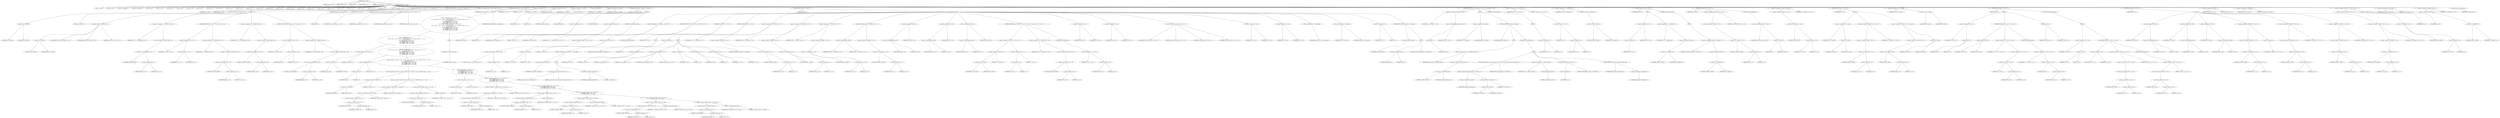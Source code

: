 digraph cache_insert {  
"1000129" [label = "(METHOD,cache_insert)" ]
"1000130" [label = "(PARAM,const char *a1)" ]
"1000131" [label = "(PARAM,_DWORD *a2)" ]
"1000132" [label = "(PARAM,int a3)" ]
"1000133" [label = "(PARAM,unsigned int a4)" ]
"1000134" [label = "(PARAM,unsigned __int16 a5)" ]
"1000135" [label = "(BLOCK,,)" ]
"1000136" [label = "(LOCAL,v5: __int16)" ]
"1000137" [label = "(LOCAL,result: int)" ]
"1000138" [label = "(LOCAL,v11: unsigned int)" ]
"1000139" [label = "(LOCAL,v12: unsigned int)" ]
"1000140" [label = "(LOCAL,v13: int)" ]
"1000141" [label = "(LOCAL,v14: int *)" ]
"1000142" [label = "(LOCAL,v15: int)" ]
"1000143" [label = "(LOCAL,v16: int)" ]
"1000144" [label = "(LOCAL,v17: int)" ]
"1000145" [label = "(LOCAL,v18: int)" ]
"1000146" [label = "(LOCAL,v19: int)" ]
"1000147" [label = "(LOCAL,v20: int)" ]
"1000148" [label = "(LOCAL,v21: int)" ]
"1000149" [label = "(LOCAL,v22: int)" ]
"1000150" [label = "(LOCAL,v23: int *)" ]
"1000151" [label = "(LOCAL,v24: int)" ]
"1000152" [label = "(LOCAL,v25: int)" ]
"1000153" [label = "(LOCAL,v26: int)" ]
"1000154" [label = "(LOCAL,v27: char *)" ]
"1000155" [label = "(LOCAL,v28: int)" ]
"1000156" [label = "(LOCAL,v29: int)" ]
"1000157" [label = "(LOCAL,v30: int)" ]
"1000158" [label = "(LOCAL,v31: int)" ]
"1000159" [label = "(LOCAL,v32: int)" ]
"1000160" [label = "(LOCAL,v33: int *)" ]
"1000161" [label = "(LOCAL,v34: int)" ]
"1000162" [label = "(LOCAL,v35: int *)" ]
"1000163" [label = "(LOCAL,v36: int [ 4 ])" ]
"1000164" [label = "(<operator>.assignment,v5 = a5)" ]
"1000165" [label = "(IDENTIFIER,v5,v5 = a5)" ]
"1000166" [label = "(IDENTIFIER,a5,v5 = a5)" ]
"1000167" [label = "(CONTROL_STRUCTURE,if ( (a5 & 0x980) != 0 ),if ( (a5 & 0x980) != 0 ))" ]
"1000168" [label = "(<operator>.notEquals,(a5 & 0x980) != 0)" ]
"1000169" [label = "(<operator>.and,a5 & 0x980)" ]
"1000170" [label = "(IDENTIFIER,a5,a5 & 0x980)" ]
"1000171" [label = "(LITERAL,0x980,a5 & 0x980)" ]
"1000172" [label = "(LITERAL,0,(a5 & 0x980) != 0)" ]
"1000173" [label = "(BLOCK,,)" ]
"1000174" [label = "(log_query,log_query(a5 | 0x10000, a1, a2, 0))" ]
"1000175" [label = "(<operator>.or,a5 | 0x10000)" ]
"1000176" [label = "(IDENTIFIER,a5,a5 | 0x10000)" ]
"1000177" [label = "(LITERAL,0x10000,a5 | 0x10000)" ]
"1000178" [label = "(IDENTIFIER,a1,log_query(a5 | 0x10000, a1, a2, 0))" ]
"1000179" [label = "(IDENTIFIER,a2,log_query(a5 | 0x10000, a1, a2, 0))" ]
"1000180" [label = "(LITERAL,0,log_query(a5 | 0x10000, a1, a2, 0))" ]
"1000181" [label = "(<operator>.assignment,v11 = *(_DWORD *)(fbss + 252))" ]
"1000182" [label = "(IDENTIFIER,v11,v11 = *(_DWORD *)(fbss + 252))" ]
"1000183" [label = "(<operator>.indirection,*(_DWORD *)(fbss + 252))" ]
"1000184" [label = "(<operator>.cast,(_DWORD *)(fbss + 252))" ]
"1000185" [label = "(UNKNOWN,_DWORD *,_DWORD *)" ]
"1000186" [label = "(<operator>.addition,fbss + 252)" ]
"1000187" [label = "(IDENTIFIER,fbss,fbss + 252)" ]
"1000188" [label = "(LITERAL,252,fbss + 252)" ]
"1000189" [label = "(CONTROL_STRUCTURE,if ( v11 && v11 < a4 ),if ( v11 && v11 < a4 ))" ]
"1000190" [label = "(<operator>.logicalAnd,v11 && v11 < a4)" ]
"1000191" [label = "(IDENTIFIER,v11,v11 && v11 < a4)" ]
"1000192" [label = "(<operator>.lessThan,v11 < a4)" ]
"1000193" [label = "(IDENTIFIER,v11,v11 < a4)" ]
"1000194" [label = "(IDENTIFIER,a4,v11 < a4)" ]
"1000195" [label = "(<operator>.assignment,a4 = *(_DWORD *)(fbss + 252))" ]
"1000196" [label = "(IDENTIFIER,a4,a4 = *(_DWORD *)(fbss + 252))" ]
"1000197" [label = "(<operator>.indirection,*(_DWORD *)(fbss + 252))" ]
"1000198" [label = "(<operator>.cast,(_DWORD *)(fbss + 252))" ]
"1000199" [label = "(UNKNOWN,_DWORD *,_DWORD *)" ]
"1000200" [label = "(<operator>.addition,fbss + 252)" ]
"1000201" [label = "(IDENTIFIER,fbss,fbss + 252)" ]
"1000202" [label = "(LITERAL,252,fbss + 252)" ]
"1000203" [label = "(<operator>.assignment,v12 = *(_DWORD *)(fbss + 248))" ]
"1000204" [label = "(IDENTIFIER,v12,v12 = *(_DWORD *)(fbss + 248))" ]
"1000205" [label = "(<operator>.indirection,*(_DWORD *)(fbss + 248))" ]
"1000206" [label = "(<operator>.cast,(_DWORD *)(fbss + 248))" ]
"1000207" [label = "(UNKNOWN,_DWORD *,_DWORD *)" ]
"1000208" [label = "(<operator>.addition,fbss + 248)" ]
"1000209" [label = "(IDENTIFIER,fbss,fbss + 248)" ]
"1000210" [label = "(LITERAL,248,fbss + 248)" ]
"1000211" [label = "(CONTROL_STRUCTURE,if ( v12 && a4 < v12 ),if ( v12 && a4 < v12 ))" ]
"1000212" [label = "(<operator>.logicalAnd,v12 && a4 < v12)" ]
"1000213" [label = "(IDENTIFIER,v12,v12 && a4 < v12)" ]
"1000214" [label = "(<operator>.lessThan,a4 < v12)" ]
"1000215" [label = "(IDENTIFIER,a4,a4 < v12)" ]
"1000216" [label = "(IDENTIFIER,v12,a4 < v12)" ]
"1000217" [label = "(<operator>.assignment,a4 = *(_DWORD *)(fbss + 248))" ]
"1000218" [label = "(IDENTIFIER,a4,a4 = *(_DWORD *)(fbss + 248))" ]
"1000219" [label = "(<operator>.indirection,*(_DWORD *)(fbss + 248))" ]
"1000220" [label = "(<operator>.cast,(_DWORD *)(fbss + 248))" ]
"1000221" [label = "(UNKNOWN,_DWORD *,_DWORD *)" ]
"1000222" [label = "(<operator>.addition,fbss + 248)" ]
"1000223" [label = "(IDENTIFIER,fbss,fbss + 248)" ]
"1000224" [label = "(LITERAL,248,fbss + 248)" ]
"1000225" [label = "(CONTROL_STRUCTURE,if ( insert_error ),if ( insert_error ))" ]
"1000226" [label = "(IDENTIFIER,insert_error,if ( insert_error ))" ]
"1000227" [label = "(RETURN,return 0;,return 0;)" ]
"1000228" [label = "(LITERAL,0,return 0;)" ]
"1000229" [label = "(<operator>.assignment,result = cache_scan_free(a1, a2, a3, a5))" ]
"1000230" [label = "(IDENTIFIER,result,result = cache_scan_free(a1, a2, a3, a5))" ]
"1000231" [label = "(cache_scan_free,cache_scan_free(a1, a2, a3, a5))" ]
"1000232" [label = "(IDENTIFIER,a1,cache_scan_free(a1, a2, a3, a5))" ]
"1000233" [label = "(IDENTIFIER,a2,cache_scan_free(a1, a2, a3, a5))" ]
"1000234" [label = "(IDENTIFIER,a3,cache_scan_free(a1, a2, a3, a5))" ]
"1000235" [label = "(IDENTIFIER,a5,cache_scan_free(a1, a2, a3, a5))" ]
"1000236" [label = "(CONTROL_STRUCTURE,if ( result ),if ( result ))" ]
"1000237" [label = "(IDENTIFIER,result,if ( result ))" ]
"1000238" [label = "(BLOCK,,)" ]
"1000239" [label = "(CONTROL_STRUCTURE,if ( (a5 & 0x180) != 0\n      && (a5 & 8) != 0\n      && ((a5 & 0x80) != 0 && (*(_WORD *)(result + 36) & 0x80) != 0 && *(_DWORD *)(result + 12) == *a2\n       || (a5 & 0x100) != 0\n       && (*(_WORD *)(result + 36) & 0x100) != 0\n       && *(_DWORD *)(result + 12) == *a2\n       && *(_DWORD *)(result + 16) == a2[1]\n       && *(_DWORD *)(result + 20) == a2[2]\n       && *(_DWORD *)(result + 24) == a2[3]) ),if ( (a5 & 0x180) != 0\n      && (a5 & 8) != 0\n      && ((a5 & 0x80) != 0 && (*(_WORD *)(result + 36) & 0x80) != 0 && *(_DWORD *)(result + 12) == *a2\n       || (a5 & 0x100) != 0\n       && (*(_WORD *)(result + 36) & 0x100) != 0\n       && *(_DWORD *)(result + 12) == *a2\n       && *(_DWORD *)(result + 16) == a2[1]\n       && *(_DWORD *)(result + 20) == a2[2]\n       && *(_DWORD *)(result + 24) == a2[3]) ))" ]
"1000240" [label = "(<operator>.logicalAnd,(a5 & 0x180) != 0\n      && (a5 & 8) != 0\n      && ((a5 & 0x80) != 0 && (*(_WORD *)(result + 36) & 0x80) != 0 && *(_DWORD *)(result + 12) == *a2\n       || (a5 & 0x100) != 0\n       && (*(_WORD *)(result + 36) & 0x100) != 0\n       && *(_DWORD *)(result + 12) == *a2\n       && *(_DWORD *)(result + 16) == a2[1]\n       && *(_DWORD *)(result + 20) == a2[2]\n       && *(_DWORD *)(result + 24) == a2[3]))" ]
"1000241" [label = "(<operator>.notEquals,(a5 & 0x180) != 0)" ]
"1000242" [label = "(<operator>.and,a5 & 0x180)" ]
"1000243" [label = "(IDENTIFIER,a5,a5 & 0x180)" ]
"1000244" [label = "(LITERAL,0x180,a5 & 0x180)" ]
"1000245" [label = "(LITERAL,0,(a5 & 0x180) != 0)" ]
"1000246" [label = "(<operator>.logicalAnd,(a5 & 8) != 0\n      && ((a5 & 0x80) != 0 && (*(_WORD *)(result + 36) & 0x80) != 0 && *(_DWORD *)(result + 12) == *a2\n       || (a5 & 0x100) != 0\n       && (*(_WORD *)(result + 36) & 0x100) != 0\n       && *(_DWORD *)(result + 12) == *a2\n       && *(_DWORD *)(result + 16) == a2[1]\n       && *(_DWORD *)(result + 20) == a2[2]\n       && *(_DWORD *)(result + 24) == a2[3]))" ]
"1000247" [label = "(<operator>.notEquals,(a5 & 8) != 0)" ]
"1000248" [label = "(<operator>.and,a5 & 8)" ]
"1000249" [label = "(IDENTIFIER,a5,a5 & 8)" ]
"1000250" [label = "(LITERAL,8,a5 & 8)" ]
"1000251" [label = "(LITERAL,0,(a5 & 8) != 0)" ]
"1000252" [label = "(<operator>.logicalOr,(a5 & 0x80) != 0 && (*(_WORD *)(result + 36) & 0x80) != 0 && *(_DWORD *)(result + 12) == *a2\n       || (a5 & 0x100) != 0\n       && (*(_WORD *)(result + 36) & 0x100) != 0\n       && *(_DWORD *)(result + 12) == *a2\n       && *(_DWORD *)(result + 16) == a2[1]\n       && *(_DWORD *)(result + 20) == a2[2]\n       && *(_DWORD *)(result + 24) == a2[3])" ]
"1000253" [label = "(<operator>.logicalAnd,(a5 & 0x80) != 0 && (*(_WORD *)(result + 36) & 0x80) != 0 && *(_DWORD *)(result + 12) == *a2)" ]
"1000254" [label = "(<operator>.notEquals,(a5 & 0x80) != 0)" ]
"1000255" [label = "(<operator>.and,a5 & 0x80)" ]
"1000256" [label = "(IDENTIFIER,a5,a5 & 0x80)" ]
"1000257" [label = "(LITERAL,0x80,a5 & 0x80)" ]
"1000258" [label = "(LITERAL,0,(a5 & 0x80) != 0)" ]
"1000259" [label = "(<operator>.logicalAnd,(*(_WORD *)(result + 36) & 0x80) != 0 && *(_DWORD *)(result + 12) == *a2)" ]
"1000260" [label = "(<operator>.notEquals,(*(_WORD *)(result + 36) & 0x80) != 0)" ]
"1000261" [label = "(<operator>.and,*(_WORD *)(result + 36) & 0x80)" ]
"1000262" [label = "(<operator>.indirection,*(_WORD *)(result + 36))" ]
"1000263" [label = "(<operator>.cast,(_WORD *)(result + 36))" ]
"1000264" [label = "(UNKNOWN,_WORD *,_WORD *)" ]
"1000265" [label = "(<operator>.addition,result + 36)" ]
"1000266" [label = "(IDENTIFIER,result,result + 36)" ]
"1000267" [label = "(LITERAL,36,result + 36)" ]
"1000268" [label = "(LITERAL,0x80,*(_WORD *)(result + 36) & 0x80)" ]
"1000269" [label = "(LITERAL,0,(*(_WORD *)(result + 36) & 0x80) != 0)" ]
"1000270" [label = "(<operator>.equals,*(_DWORD *)(result + 12) == *a2)" ]
"1000271" [label = "(<operator>.indirection,*(_DWORD *)(result + 12))" ]
"1000272" [label = "(<operator>.cast,(_DWORD *)(result + 12))" ]
"1000273" [label = "(UNKNOWN,_DWORD *,_DWORD *)" ]
"1000274" [label = "(<operator>.addition,result + 12)" ]
"1000275" [label = "(IDENTIFIER,result,result + 12)" ]
"1000276" [label = "(LITERAL,12,result + 12)" ]
"1000277" [label = "(<operator>.indirection,*a2)" ]
"1000278" [label = "(IDENTIFIER,a2,*(_DWORD *)(result + 12) == *a2)" ]
"1000279" [label = "(<operator>.logicalAnd,(a5 & 0x100) != 0\n       && (*(_WORD *)(result + 36) & 0x100) != 0\n       && *(_DWORD *)(result + 12) == *a2\n       && *(_DWORD *)(result + 16) == a2[1]\n       && *(_DWORD *)(result + 20) == a2[2]\n       && *(_DWORD *)(result + 24) == a2[3])" ]
"1000280" [label = "(<operator>.notEquals,(a5 & 0x100) != 0)" ]
"1000281" [label = "(<operator>.and,a5 & 0x100)" ]
"1000282" [label = "(IDENTIFIER,a5,a5 & 0x100)" ]
"1000283" [label = "(LITERAL,0x100,a5 & 0x100)" ]
"1000284" [label = "(LITERAL,0,(a5 & 0x100) != 0)" ]
"1000285" [label = "(<operator>.logicalAnd,(*(_WORD *)(result + 36) & 0x100) != 0\n       && *(_DWORD *)(result + 12) == *a2\n       && *(_DWORD *)(result + 16) == a2[1]\n       && *(_DWORD *)(result + 20) == a2[2]\n       && *(_DWORD *)(result + 24) == a2[3])" ]
"1000286" [label = "(<operator>.notEquals,(*(_WORD *)(result + 36) & 0x100) != 0)" ]
"1000287" [label = "(<operator>.and,*(_WORD *)(result + 36) & 0x100)" ]
"1000288" [label = "(<operator>.indirection,*(_WORD *)(result + 36))" ]
"1000289" [label = "(<operator>.cast,(_WORD *)(result + 36))" ]
"1000290" [label = "(UNKNOWN,_WORD *,_WORD *)" ]
"1000291" [label = "(<operator>.addition,result + 36)" ]
"1000292" [label = "(IDENTIFIER,result,result + 36)" ]
"1000293" [label = "(LITERAL,36,result + 36)" ]
"1000294" [label = "(LITERAL,0x100,*(_WORD *)(result + 36) & 0x100)" ]
"1000295" [label = "(LITERAL,0,(*(_WORD *)(result + 36) & 0x100) != 0)" ]
"1000296" [label = "(<operator>.logicalAnd,*(_DWORD *)(result + 12) == *a2\n       && *(_DWORD *)(result + 16) == a2[1]\n       && *(_DWORD *)(result + 20) == a2[2]\n       && *(_DWORD *)(result + 24) == a2[3])" ]
"1000297" [label = "(<operator>.equals,*(_DWORD *)(result + 12) == *a2)" ]
"1000298" [label = "(<operator>.indirection,*(_DWORD *)(result + 12))" ]
"1000299" [label = "(<operator>.cast,(_DWORD *)(result + 12))" ]
"1000300" [label = "(UNKNOWN,_DWORD *,_DWORD *)" ]
"1000301" [label = "(<operator>.addition,result + 12)" ]
"1000302" [label = "(IDENTIFIER,result,result + 12)" ]
"1000303" [label = "(LITERAL,12,result + 12)" ]
"1000304" [label = "(<operator>.indirection,*a2)" ]
"1000305" [label = "(IDENTIFIER,a2,*(_DWORD *)(result + 12) == *a2)" ]
"1000306" [label = "(<operator>.logicalAnd,*(_DWORD *)(result + 16) == a2[1]\n       && *(_DWORD *)(result + 20) == a2[2]\n       && *(_DWORD *)(result + 24) == a2[3])" ]
"1000307" [label = "(<operator>.equals,*(_DWORD *)(result + 16) == a2[1])" ]
"1000308" [label = "(<operator>.indirection,*(_DWORD *)(result + 16))" ]
"1000309" [label = "(<operator>.cast,(_DWORD *)(result + 16))" ]
"1000310" [label = "(UNKNOWN,_DWORD *,_DWORD *)" ]
"1000311" [label = "(<operator>.addition,result + 16)" ]
"1000312" [label = "(IDENTIFIER,result,result + 16)" ]
"1000313" [label = "(LITERAL,16,result + 16)" ]
"1000314" [label = "(<operator>.indirectIndexAccess,a2[1])" ]
"1000315" [label = "(IDENTIFIER,a2,*(_DWORD *)(result + 16) == a2[1])" ]
"1000316" [label = "(LITERAL,1,*(_DWORD *)(result + 16) == a2[1])" ]
"1000317" [label = "(<operator>.logicalAnd,*(_DWORD *)(result + 20) == a2[2]\n       && *(_DWORD *)(result + 24) == a2[3])" ]
"1000318" [label = "(<operator>.equals,*(_DWORD *)(result + 20) == a2[2])" ]
"1000319" [label = "(<operator>.indirection,*(_DWORD *)(result + 20))" ]
"1000320" [label = "(<operator>.cast,(_DWORD *)(result + 20))" ]
"1000321" [label = "(UNKNOWN,_DWORD *,_DWORD *)" ]
"1000322" [label = "(<operator>.addition,result + 20)" ]
"1000323" [label = "(IDENTIFIER,result,result + 20)" ]
"1000324" [label = "(LITERAL,20,result + 20)" ]
"1000325" [label = "(<operator>.indirectIndexAccess,a2[2])" ]
"1000326" [label = "(IDENTIFIER,a2,*(_DWORD *)(result + 20) == a2[2])" ]
"1000327" [label = "(LITERAL,2,*(_DWORD *)(result + 20) == a2[2])" ]
"1000328" [label = "(<operator>.equals,*(_DWORD *)(result + 24) == a2[3])" ]
"1000329" [label = "(<operator>.indirection,*(_DWORD *)(result + 24))" ]
"1000330" [label = "(<operator>.cast,(_DWORD *)(result + 24))" ]
"1000331" [label = "(UNKNOWN,_DWORD *,_DWORD *)" ]
"1000332" [label = "(<operator>.addition,result + 24)" ]
"1000333" [label = "(IDENTIFIER,result,result + 24)" ]
"1000334" [label = "(LITERAL,24,result + 24)" ]
"1000335" [label = "(<operator>.indirectIndexAccess,a2[3])" ]
"1000336" [label = "(IDENTIFIER,a2,*(_DWORD *)(result + 24) == a2[3])" ]
"1000337" [label = "(LITERAL,3,*(_DWORD *)(result + 24) == a2[3])" ]
"1000338" [label = "(BLOCK,,)" ]
"1000339" [label = "(RETURN,return result;,return result;)" ]
"1000340" [label = "(IDENTIFIER,result,return result;)" ]
"1000341" [label = "(CONTROL_STRUCTURE,goto LABEL_12;,goto LABEL_12;)" ]
"1000342" [label = "(<operator>.assignment,v13 = 0)" ]
"1000343" [label = "(IDENTIFIER,v13,v13 = 0)" ]
"1000344" [label = "(LITERAL,0,v13 = 0)" ]
"1000345" [label = "(<operator>.assignment,v14 = v36)" ]
"1000346" [label = "(IDENTIFIER,v14,v14 = v36)" ]
"1000347" [label = "(IDENTIFIER,v36,v14 = v36)" ]
"1000348" [label = "(<operator>.assignment,v15 = a5 & 4)" ]
"1000349" [label = "(IDENTIFIER,v15,v15 = a5 & 4)" ]
"1000350" [label = "(<operator>.and,a5 & 4)" ]
"1000351" [label = "(IDENTIFIER,a5,a5 & 4)" ]
"1000352" [label = "(LITERAL,4,a5 & 4)" ]
"1000353" [label = "(JUMP_TARGET,LABEL_23)" ]
"1000354" [label = "(<operator>.assignment,v16 = cache_tail)" ]
"1000355" [label = "(IDENTIFIER,v16,v16 = cache_tail)" ]
"1000356" [label = "(IDENTIFIER,cache_tail,v16 = cache_tail)" ]
"1000357" [label = "(CONTROL_STRUCTURE,if ( !cache_tail ),if ( !cache_tail ))" ]
"1000358" [label = "(<operator>.logicalNot,!cache_tail)" ]
"1000359" [label = "(IDENTIFIER,cache_tail,!cache_tail)" ]
"1000360" [label = "(BLOCK,,)" ]
"1000361" [label = "(JUMP_TARGET,LABEL_12)" ]
"1000362" [label = "(<operator>.assignment,result = 0)" ]
"1000363" [label = "(IDENTIFIER,result,result = 0)" ]
"1000364" [label = "(LITERAL,0,result = 0)" ]
"1000365" [label = "(JUMP_TARGET,LABEL_13)" ]
"1000366" [label = "(<operator>.assignment,insert_error = 1)" ]
"1000367" [label = "(IDENTIFIER,insert_error,insert_error = 1)" ]
"1000368" [label = "(LITERAL,1,insert_error = 1)" ]
"1000369" [label = "(RETURN,return result;,return result;)" ]
"1000370" [label = "(IDENTIFIER,result,return result;)" ]
"1000371" [label = "(CONTROL_STRUCTURE,while ( 1 ),while ( 1 ))" ]
"1000372" [label = "(LITERAL,1,while ( 1 ))" ]
"1000373" [label = "(BLOCK,,)" ]
"1000374" [label = "(<operator>.assignment,v17 = *(unsigned __int16 *)(v16 + 36))" ]
"1000375" [label = "(IDENTIFIER,v17,v17 = *(unsigned __int16 *)(v16 + 36))" ]
"1000376" [label = "(<operator>.indirection,*(unsigned __int16 *)(v16 + 36))" ]
"1000377" [label = "(<operator>.cast,(unsigned __int16 *)(v16 + 36))" ]
"1000378" [label = "(UNKNOWN,unsigned __int16 *,unsigned __int16 *)" ]
"1000379" [label = "(<operator>.addition,v16 + 36)" ]
"1000380" [label = "(IDENTIFIER,v16,v16 + 36)" ]
"1000381" [label = "(LITERAL,36,v16 + 36)" ]
"1000382" [label = "(CONTROL_STRUCTURE,if ( (v17 & 0xC) == 0 ),if ( (v17 & 0xC) == 0 ))" ]
"1000383" [label = "(<operator>.equals,(v17 & 0xC) == 0)" ]
"1000384" [label = "(<operator>.and,v17 & 0xC)" ]
"1000385" [label = "(IDENTIFIER,v17,v17 & 0xC)" ]
"1000386" [label = "(LITERAL,0xC,v17 & 0xC)" ]
"1000387" [label = "(LITERAL,0,(v17 & 0xC) == 0)" ]
"1000388" [label = "(CONTROL_STRUCTURE,break;,break;)" ]
"1000389" [label = "(CONTROL_STRUCTURE,if ( v13 ),if ( v13 ))" ]
"1000390" [label = "(IDENTIFIER,v13,if ( v13 ))" ]
"1000391" [label = "(BLOCK,,)" ]
"1000392" [label = "(CONTROL_STRUCTURE,if ( !warned_8286 ),if ( !warned_8286 ))" ]
"1000393" [label = "(<operator>.logicalNot,!warned_8286)" ]
"1000394" [label = "(IDENTIFIER,warned_8286,!warned_8286)" ]
"1000395" [label = "(BLOCK,,)" ]
"1000396" [label = "(my_syslog,my_syslog(3, \"Internal error in cache.\"))" ]
"1000397" [label = "(LITERAL,3,my_syslog(3, \"Internal error in cache.\"))" ]
"1000398" [label = "(LITERAL,\"Internal error in cache.\",my_syslog(3, \"Internal error in cache.\"))" ]
"1000399" [label = "(<operator>.assignment,warned_8286 = 1)" ]
"1000400" [label = "(IDENTIFIER,warned_8286,warned_8286 = 1)" ]
"1000401" [label = "(LITERAL,1,warned_8286 = 1)" ]
"1000402" [label = "(CONTROL_STRUCTURE,goto LABEL_12;,goto LABEL_12;)" ]
"1000403" [label = "(CONTROL_STRUCTURE,if ( !v15 ),if ( !v15 ))" ]
"1000404" [label = "(<operator>.logicalNot,!v15)" ]
"1000405" [label = "(IDENTIFIER,v15,!v15)" ]
"1000406" [label = "(BLOCK,,)" ]
"1000407" [label = "(<operator>.assignment,v35 = v14)" ]
"1000408" [label = "(IDENTIFIER,v35,v35 = v14)" ]
"1000409" [label = "(IDENTIFIER,v14,v35 = v14)" ]
"1000410" [label = "(cache_scan_free,cache_scan_free(0, 0, a3, 0))" ]
"1000411" [label = "(LITERAL,0,cache_scan_free(0, 0, a3, 0))" ]
"1000412" [label = "(LITERAL,0,cache_scan_free(0, 0, a3, 0))" ]
"1000413" [label = "(IDENTIFIER,a3,cache_scan_free(0, 0, a3, 0))" ]
"1000414" [label = "(LITERAL,0,cache_scan_free(0, 0, a3, 0))" ]
"1000415" [label = "(<operator>.assignment,v15 = 1)" ]
"1000416" [label = "(IDENTIFIER,v15,v15 = 1)" ]
"1000417" [label = "(LITERAL,1,v15 = 1)" ]
"1000418" [label = "(<operator>.assignment,v13 = 0)" ]
"1000419" [label = "(IDENTIFIER,v13,v13 = 0)" ]
"1000420" [label = "(LITERAL,0,v13 = 0)" ]
"1000421" [label = "(<operator>.assignment,v14 = v35)" ]
"1000422" [label = "(IDENTIFIER,v14,v14 = v35)" ]
"1000423" [label = "(IDENTIFIER,v35,v14 = v35)" ]
"1000424" [label = "(CONTROL_STRUCTURE,goto LABEL_23;,goto LABEL_23;)" ]
"1000425" [label = "(<operator>.assignment,v18 = *(_DWORD *)(v16 + 16))" ]
"1000426" [label = "(IDENTIFIER,v18,v18 = *(_DWORD *)(v16 + 16))" ]
"1000427" [label = "(<operator>.indirection,*(_DWORD *)(v16 + 16))" ]
"1000428" [label = "(<operator>.cast,(_DWORD *)(v16 + 16))" ]
"1000429" [label = "(UNKNOWN,_DWORD *,_DWORD *)" ]
"1000430" [label = "(<operator>.addition,v16 + 16)" ]
"1000431" [label = "(IDENTIFIER,v16,v16 + 16)" ]
"1000432" [label = "(LITERAL,16,v16 + 16)" ]
"1000433" [label = "(<operator>.assignment,v19 = *(_DWORD *)(v16 + 20))" ]
"1000434" [label = "(IDENTIFIER,v19,v19 = *(_DWORD *)(v16 + 20))" ]
"1000435" [label = "(<operator>.indirection,*(_DWORD *)(v16 + 20))" ]
"1000436" [label = "(<operator>.cast,(_DWORD *)(v16 + 20))" ]
"1000437" [label = "(UNKNOWN,_DWORD *,_DWORD *)" ]
"1000438" [label = "(<operator>.addition,v16 + 20)" ]
"1000439" [label = "(IDENTIFIER,v16,v16 + 20)" ]
"1000440" [label = "(LITERAL,20,v16 + 20)" ]
"1000441" [label = "(<operator>.assignment,v20 = *(_DWORD *)(v16 + 24))" ]
"1000442" [label = "(IDENTIFIER,v20,v20 = *(_DWORD *)(v16 + 24))" ]
"1000443" [label = "(<operator>.indirection,*(_DWORD *)(v16 + 24))" ]
"1000444" [label = "(<operator>.cast,(_DWORD *)(v16 + 24))" ]
"1000445" [label = "(UNKNOWN,_DWORD *,_DWORD *)" ]
"1000446" [label = "(<operator>.addition,v16 + 24)" ]
"1000447" [label = "(IDENTIFIER,v16,v16 + 24)" ]
"1000448" [label = "(LITERAL,24,v16 + 24)" ]
"1000449" [label = "(<operator>.assignment,v36[0] = *(_DWORD *)(v16 + 12))" ]
"1000450" [label = "(<operator>.indirectIndexAccess,v36[0])" ]
"1000451" [label = "(IDENTIFIER,v36,v36[0] = *(_DWORD *)(v16 + 12))" ]
"1000452" [label = "(LITERAL,0,v36[0] = *(_DWORD *)(v16 + 12))" ]
"1000453" [label = "(<operator>.indirection,*(_DWORD *)(v16 + 12))" ]
"1000454" [label = "(<operator>.cast,(_DWORD *)(v16 + 12))" ]
"1000455" [label = "(UNKNOWN,_DWORD *,_DWORD *)" ]
"1000456" [label = "(<operator>.addition,v16 + 12)" ]
"1000457" [label = "(IDENTIFIER,v16,v16 + 12)" ]
"1000458" [label = "(LITERAL,12,v16 + 12)" ]
"1000459" [label = "(<operator>.assignment,v36[1] = v18)" ]
"1000460" [label = "(<operator>.indirectIndexAccess,v36[1])" ]
"1000461" [label = "(IDENTIFIER,v36,v36[1] = v18)" ]
"1000462" [label = "(LITERAL,1,v36[1] = v18)" ]
"1000463" [label = "(IDENTIFIER,v18,v36[1] = v18)" ]
"1000464" [label = "(<operator>.assignment,v36[2] = v19)" ]
"1000465" [label = "(<operator>.indirectIndexAccess,v36[2])" ]
"1000466" [label = "(IDENTIFIER,v36,v36[2] = v19)" ]
"1000467" [label = "(LITERAL,2,v36[2] = v19)" ]
"1000468" [label = "(IDENTIFIER,v19,v36[2] = v19)" ]
"1000469" [label = "(<operator>.assignment,v36[3] = v20)" ]
"1000470" [label = "(<operator>.indirectIndexAccess,v36[3])" ]
"1000471" [label = "(IDENTIFIER,v36,v36[3] = v20)" ]
"1000472" [label = "(LITERAL,3,v36[3] = v20)" ]
"1000473" [label = "(IDENTIFIER,v20,v36[3] = v20)" ]
"1000474" [label = "(CONTROL_STRUCTURE,if ( (v17 & 0x200) != 0 || (v17 & 2) != 0 ),if ( (v17 & 0x200) != 0 || (v17 & 2) != 0 ))" ]
"1000475" [label = "(<operator>.logicalOr,(v17 & 0x200) != 0 || (v17 & 2) != 0)" ]
"1000476" [label = "(<operator>.notEquals,(v17 & 0x200) != 0)" ]
"1000477" [label = "(<operator>.and,v17 & 0x200)" ]
"1000478" [label = "(IDENTIFIER,v17,v17 & 0x200)" ]
"1000479" [label = "(LITERAL,0x200,v17 & 0x200)" ]
"1000480" [label = "(LITERAL,0,(v17 & 0x200) != 0)" ]
"1000481" [label = "(<operator>.notEquals,(v17 & 2) != 0)" ]
"1000482" [label = "(<operator>.and,v17 & 2)" ]
"1000483" [label = "(IDENTIFIER,v17,v17 & 2)" ]
"1000484" [label = "(LITERAL,2,v17 & 2)" ]
"1000485" [label = "(LITERAL,0,(v17 & 2) != 0)" ]
"1000486" [label = "(<operator>.assignment,v21 = *(_DWORD *)(v16 + 40))" ]
"1000487" [label = "(IDENTIFIER,v21,v21 = *(_DWORD *)(v16 + 40))" ]
"1000488" [label = "(<operator>.indirection,*(_DWORD *)(v16 + 40))" ]
"1000489" [label = "(<operator>.cast,(_DWORD *)(v16 + 40))" ]
"1000490" [label = "(UNKNOWN,_DWORD *,_DWORD *)" ]
"1000491" [label = "(<operator>.addition,v16 + 40)" ]
"1000492" [label = "(IDENTIFIER,v16,v16 + 40)" ]
"1000493" [label = "(LITERAL,40,v16 + 40)" ]
"1000494" [label = "(CONTROL_STRUCTURE,else,else)" ]
"1000495" [label = "(<operator>.assignment,v21 = v16 + 40)" ]
"1000496" [label = "(IDENTIFIER,v21,v21 = v16 + 40)" ]
"1000497" [label = "(<operator>.addition,v16 + 40)" ]
"1000498" [label = "(IDENTIFIER,v16,v16 + 40)" ]
"1000499" [label = "(LITERAL,40,v16 + 40)" ]
"1000500" [label = "(<operator>.assignment,v34 = v15)" ]
"1000501" [label = "(IDENTIFIER,v34,v34 = v15)" ]
"1000502" [label = "(IDENTIFIER,v15,v34 = v15)" ]
"1000503" [label = "(<operator>.assignment,v33 = v14)" ]
"1000504" [label = "(IDENTIFIER,v33,v33 = v14)" ]
"1000505" [label = "(IDENTIFIER,v14,v33 = v14)" ]
"1000506" [label = "(cache_scan_free,cache_scan_free(v21, v14, a3, v17))" ]
"1000507" [label = "(IDENTIFIER,v21,cache_scan_free(v21, v14, a3, v17))" ]
"1000508" [label = "(IDENTIFIER,v14,cache_scan_free(v21, v14, a3, v17))" ]
"1000509" [label = "(IDENTIFIER,a3,cache_scan_free(v21, v14, a3, v17))" ]
"1000510" [label = "(IDENTIFIER,v17,cache_scan_free(v21, v14, a3, v17))" ]
"1000511" [label = "(<operator>.assignment,v14 = v33)" ]
"1000512" [label = "(IDENTIFIER,v14,v14 = v33)" ]
"1000513" [label = "(IDENTIFIER,v33,v14 = v33)" ]
"1000514" [label = "(<operator>.assignment,v15 = v34)" ]
"1000515" [label = "(IDENTIFIER,v15,v15 = v34)" ]
"1000516" [label = "(IDENTIFIER,v34,v15 = v34)" ]
"1000517" [label = "(<operator>.preIncrement,++cache_live_freed)" ]
"1000518" [label = "(IDENTIFIER,cache_live_freed,++cache_live_freed)" ]
"1000519" [label = "(<operator>.assignment,v16 = cache_tail)" ]
"1000520" [label = "(IDENTIFIER,v16,v16 = cache_tail)" ]
"1000521" [label = "(IDENTIFIER,cache_tail,v16 = cache_tail)" ]
"1000522" [label = "(<operator>.assignment,v13 = 1)" ]
"1000523" [label = "(IDENTIFIER,v13,v13 = 1)" ]
"1000524" [label = "(LITERAL,1,v13 = 1)" ]
"1000525" [label = "(CONTROL_STRUCTURE,if ( !cache_tail ),if ( !cache_tail ))" ]
"1000526" [label = "(<operator>.logicalNot,!cache_tail)" ]
"1000527" [label = "(IDENTIFIER,cache_tail,!cache_tail)" ]
"1000528" [label = "(BLOCK,,)" ]
"1000529" [label = "(<operator>.assignment,result = 0)" ]
"1000530" [label = "(IDENTIFIER,result,result = 0)" ]
"1000531" [label = "(LITERAL,0,result = 0)" ]
"1000532" [label = "(CONTROL_STRUCTURE,goto LABEL_13;,goto LABEL_13;)" ]
"1000533" [label = "(CONTROL_STRUCTURE,if ( a1 && strlen(a1) >= 0x32 ),if ( a1 && strlen(a1) >= 0x32 ))" ]
"1000534" [label = "(<operator>.logicalAnd,a1 && strlen(a1) >= 0x32)" ]
"1000535" [label = "(IDENTIFIER,a1,a1 && strlen(a1) >= 0x32)" ]
"1000536" [label = "(<operator>.greaterEqualsThan,strlen(a1) >= 0x32)" ]
"1000537" [label = "(strlen,strlen(a1))" ]
"1000538" [label = "(IDENTIFIER,a1,strlen(a1))" ]
"1000539" [label = "(LITERAL,0x32,strlen(a1) >= 0x32)" ]
"1000540" [label = "(BLOCK,,)" ]
"1000541" [label = "(<operator>.assignment,v22 = big_free)" ]
"1000542" [label = "(IDENTIFIER,v22,v22 = big_free)" ]
"1000543" [label = "(IDENTIFIER,big_free,v22 = big_free)" ]
"1000544" [label = "(CONTROL_STRUCTURE,if ( big_free ),if ( big_free ))" ]
"1000545" [label = "(IDENTIFIER,big_free,if ( big_free ))" ]
"1000546" [label = "(BLOCK,,)" ]
"1000547" [label = "(<operator>.assignment,big_free = *(_DWORD *)big_free)" ]
"1000548" [label = "(IDENTIFIER,big_free,big_free = *(_DWORD *)big_free)" ]
"1000549" [label = "(<operator>.indirection,*(_DWORD *)big_free)" ]
"1000550" [label = "(<operator>.cast,(_DWORD *)big_free)" ]
"1000551" [label = "(UNKNOWN,_DWORD *,_DWORD *)" ]
"1000552" [label = "(IDENTIFIER,big_free,(_DWORD *)big_free)" ]
"1000553" [label = "(CONTROL_STRUCTURE,else,else)" ]
"1000554" [label = "(BLOCK,,)" ]
"1000555" [label = "(CONTROL_STRUCTURE,if ( !bignames_left && (a5 & 0x5000) == 0 ),if ( !bignames_left && (a5 & 0x5000) == 0 ))" ]
"1000556" [label = "(<operator>.logicalAnd,!bignames_left && (a5 & 0x5000) == 0)" ]
"1000557" [label = "(<operator>.logicalNot,!bignames_left)" ]
"1000558" [label = "(IDENTIFIER,bignames_left,!bignames_left)" ]
"1000559" [label = "(<operator>.equals,(a5 & 0x5000) == 0)" ]
"1000560" [label = "(<operator>.and,a5 & 0x5000)" ]
"1000561" [label = "(IDENTIFIER,a5,a5 & 0x5000)" ]
"1000562" [label = "(LITERAL,0x5000,a5 & 0x5000)" ]
"1000563" [label = "(LITERAL,0,(a5 & 0x5000) == 0)" ]
"1000564" [label = "(CONTROL_STRUCTURE,goto LABEL_12;,goto LABEL_12;)" ]
"1000565" [label = "(<operator>.assignment,v22 = whine_malloc(1028))" ]
"1000566" [label = "(IDENTIFIER,v22,v22 = whine_malloc(1028))" ]
"1000567" [label = "(whine_malloc,whine_malloc(1028))" ]
"1000568" [label = "(LITERAL,1028,whine_malloc(1028))" ]
"1000569" [label = "(CONTROL_STRUCTURE,if ( !v22 ),if ( !v22 ))" ]
"1000570" [label = "(<operator>.logicalNot,!v22)" ]
"1000571" [label = "(IDENTIFIER,v22,!v22)" ]
"1000572" [label = "(CONTROL_STRUCTURE,goto LABEL_12;,goto LABEL_12;)" ]
"1000573" [label = "(CONTROL_STRUCTURE,if ( bignames_left ),if ( bignames_left ))" ]
"1000574" [label = "(IDENTIFIER,bignames_left,if ( bignames_left ))" ]
"1000575" [label = "(<operator>.preDecrement,--bignames_left)" ]
"1000576" [label = "(IDENTIFIER,bignames_left,--bignames_left)" ]
"1000577" [label = "(CONTROL_STRUCTURE,else,else)" ]
"1000578" [label = "(BLOCK,,)" ]
"1000579" [label = "(<operator>.assignment,v22 = 0)" ]
"1000580" [label = "(IDENTIFIER,v22,v22 = 0)" ]
"1000581" [label = "(LITERAL,0,v22 = 0)" ]
"1000582" [label = "(<operator>.assignment,v23 = *(int **)(v16 + 4))" ]
"1000583" [label = "(IDENTIFIER,v23,v23 = *(int **)(v16 + 4))" ]
"1000584" [label = "(<operator>.indirection,*(int **)(v16 + 4))" ]
"1000585" [label = "(<operator>.cast,(int **)(v16 + 4))" ]
"1000586" [label = "(UNKNOWN,int **,int **)" ]
"1000587" [label = "(<operator>.addition,v16 + 4)" ]
"1000588" [label = "(IDENTIFIER,v16,v16 + 4)" ]
"1000589" [label = "(LITERAL,4,v16 + 4)" ]
"1000590" [label = "(<operator>.assignment,v24 = *(_DWORD *)v16)" ]
"1000591" [label = "(IDENTIFIER,v24,v24 = *(_DWORD *)v16)" ]
"1000592" [label = "(<operator>.indirection,*(_DWORD *)v16)" ]
"1000593" [label = "(<operator>.cast,(_DWORD *)v16)" ]
"1000594" [label = "(UNKNOWN,_DWORD *,_DWORD *)" ]
"1000595" [label = "(IDENTIFIER,v16,(_DWORD *)v16)" ]
"1000596" [label = "(CONTROL_STRUCTURE,if ( v23 ),if ( v23 ))" ]
"1000597" [label = "(IDENTIFIER,v23,if ( v23 ))" ]
"1000598" [label = "(BLOCK,,)" ]
"1000599" [label = "(<operator>.assignment,*v23 = v24)" ]
"1000600" [label = "(<operator>.indirection,*v23)" ]
"1000601" [label = "(IDENTIFIER,v23,*v23 = v24)" ]
"1000602" [label = "(IDENTIFIER,v24,*v23 = v24)" ]
"1000603" [label = "(<operator>.assignment,v24 = *(_DWORD *)v16)" ]
"1000604" [label = "(IDENTIFIER,v24,v24 = *(_DWORD *)v16)" ]
"1000605" [label = "(<operator>.indirection,*(_DWORD *)v16)" ]
"1000606" [label = "(<operator>.cast,(_DWORD *)v16)" ]
"1000607" [label = "(UNKNOWN,_DWORD *,_DWORD *)" ]
"1000608" [label = "(IDENTIFIER,v16,(_DWORD *)v16)" ]
"1000609" [label = "(CONTROL_STRUCTURE,else,else)" ]
"1000610" [label = "(BLOCK,,)" ]
"1000611" [label = "(<operator>.assignment,cache_head = *(_DWORD *)v16)" ]
"1000612" [label = "(IDENTIFIER,cache_head,cache_head = *(_DWORD *)v16)" ]
"1000613" [label = "(<operator>.indirection,*(_DWORD *)v16)" ]
"1000614" [label = "(<operator>.cast,(_DWORD *)v16)" ]
"1000615" [label = "(UNKNOWN,_DWORD *,_DWORD *)" ]
"1000616" [label = "(IDENTIFIER,v16,(_DWORD *)v16)" ]
"1000617" [label = "(CONTROL_STRUCTURE,if ( v24 ),if ( v24 ))" ]
"1000618" [label = "(IDENTIFIER,v24,if ( v24 ))" ]
"1000619" [label = "(<operator>.assignment,*(_DWORD *)(v24 + 4) = v23)" ]
"1000620" [label = "(<operator>.indirection,*(_DWORD *)(v24 + 4))" ]
"1000621" [label = "(<operator>.cast,(_DWORD *)(v24 + 4))" ]
"1000622" [label = "(UNKNOWN,_DWORD *,_DWORD *)" ]
"1000623" [label = "(<operator>.addition,v24 + 4)" ]
"1000624" [label = "(IDENTIFIER,v24,v24 + 4)" ]
"1000625" [label = "(LITERAL,4,v24 + 4)" ]
"1000626" [label = "(IDENTIFIER,v23,*(_DWORD *)(v24 + 4) = v23)" ]
"1000627" [label = "(CONTROL_STRUCTURE,else,else)" ]
"1000628" [label = "(<operator>.assignment,cache_tail = (int)v23)" ]
"1000629" [label = "(IDENTIFIER,cache_tail,cache_tail = (int)v23)" ]
"1000630" [label = "(<operator>.cast,(int)v23)" ]
"1000631" [label = "(UNKNOWN,int,int)" ]
"1000632" [label = "(IDENTIFIER,v23,(int)v23)" ]
"1000633" [label = "(<operator>.assignment,*(_WORD *)(v16 + 36) = a5)" ]
"1000634" [label = "(<operator>.indirection,*(_WORD *)(v16 + 36))" ]
"1000635" [label = "(<operator>.cast,(_WORD *)(v16 + 36))" ]
"1000636" [label = "(UNKNOWN,_WORD *,_WORD *)" ]
"1000637" [label = "(<operator>.addition,v16 + 36)" ]
"1000638" [label = "(IDENTIFIER,v16,v16 + 36)" ]
"1000639" [label = "(LITERAL,36,v16 + 36)" ]
"1000640" [label = "(IDENTIFIER,a5,*(_WORD *)(v16 + 36) = a5)" ]
"1000641" [label = "(CONTROL_STRUCTURE,if ( v22 ),if ( v22 ))" ]
"1000642" [label = "(IDENTIFIER,v22,if ( v22 ))" ]
"1000643" [label = "(BLOCK,,)" ]
"1000644" [label = "(<operator>.assignment,v5 = a5 | 0x200)" ]
"1000645" [label = "(IDENTIFIER,v5,v5 = a5 | 0x200)" ]
"1000646" [label = "(<operator>.or,a5 | 0x200)" ]
"1000647" [label = "(IDENTIFIER,a5,a5 | 0x200)" ]
"1000648" [label = "(LITERAL,0x200,a5 | 0x200)" ]
"1000649" [label = "(<operator>.assignment,*(_DWORD *)(v16 + 40) = v22)" ]
"1000650" [label = "(<operator>.indirection,*(_DWORD *)(v16 + 40))" ]
"1000651" [label = "(<operator>.cast,(_DWORD *)(v16 + 40))" ]
"1000652" [label = "(UNKNOWN,_DWORD *,_DWORD *)" ]
"1000653" [label = "(<operator>.addition,v16 + 40)" ]
"1000654" [label = "(IDENTIFIER,v16,v16 + 40)" ]
"1000655" [label = "(LITERAL,40,v16 + 40)" ]
"1000656" [label = "(IDENTIFIER,v22,*(_DWORD *)(v16 + 40) = v22)" ]
"1000657" [label = "(<operator>.assignment,*(_WORD *)(v16 + 36) = a5 | 0x200)" ]
"1000658" [label = "(<operator>.indirection,*(_WORD *)(v16 + 36))" ]
"1000659" [label = "(<operator>.cast,(_WORD *)(v16 + 36))" ]
"1000660" [label = "(UNKNOWN,_WORD *,_WORD *)" ]
"1000661" [label = "(<operator>.addition,v16 + 36)" ]
"1000662" [label = "(IDENTIFIER,v16,v16 + 36)" ]
"1000663" [label = "(LITERAL,36,v16 + 36)" ]
"1000664" [label = "(<operator>.or,a5 | 0x200)" ]
"1000665" [label = "(IDENTIFIER,a5,a5 | 0x200)" ]
"1000666" [label = "(LITERAL,0x200,a5 | 0x200)" ]
"1000667" [label = "(<operator>.assignment,v25 = v5 & 0x200)" ]
"1000668" [label = "(IDENTIFIER,v25,v25 = v5 & 0x200)" ]
"1000669" [label = "(<operator>.and,v5 & 0x200)" ]
"1000670" [label = "(IDENTIFIER,v5,v5 & 0x200)" ]
"1000671" [label = "(LITERAL,0x200,v5 & 0x200)" ]
"1000672" [label = "(CONTROL_STRUCTURE,if ( a1 ),if ( a1 ))" ]
"1000673" [label = "(IDENTIFIER,a1,if ( a1 ))" ]
"1000674" [label = "(BLOCK,,)" ]
"1000675" [label = "(<operator>.assignment,v26 = v5 & 2)" ]
"1000676" [label = "(IDENTIFIER,v26,v26 = v5 & 2)" ]
"1000677" [label = "(<operator>.and,v5 & 2)" ]
"1000678" [label = "(IDENTIFIER,v5,v5 & 2)" ]
"1000679" [label = "(LITERAL,2,v5 & 2)" ]
"1000680" [label = "(CONTROL_STRUCTURE,if ( v25 || v26 ),if ( v25 || v26 ))" ]
"1000681" [label = "(<operator>.logicalOr,v25 || v26)" ]
"1000682" [label = "(IDENTIFIER,v25,v25 || v26)" ]
"1000683" [label = "(IDENTIFIER,v26,v25 || v26)" ]
"1000684" [label = "(<operator>.assignment,v27 = *(char **)(v16 + 40))" ]
"1000685" [label = "(IDENTIFIER,v27,v27 = *(char **)(v16 + 40))" ]
"1000686" [label = "(<operator>.indirection,*(char **)(v16 + 40))" ]
"1000687" [label = "(<operator>.cast,(char **)(v16 + 40))" ]
"1000688" [label = "(UNKNOWN,char **,char **)" ]
"1000689" [label = "(<operator>.addition,v16 + 40)" ]
"1000690" [label = "(IDENTIFIER,v16,v16 + 40)" ]
"1000691" [label = "(LITERAL,40,v16 + 40)" ]
"1000692" [label = "(CONTROL_STRUCTURE,else,else)" ]
"1000693" [label = "(<operator>.assignment,v27 = (char *)(v16 + 40))" ]
"1000694" [label = "(IDENTIFIER,v27,v27 = (char *)(v16 + 40))" ]
"1000695" [label = "(<operator>.cast,(char *)(v16 + 40))" ]
"1000696" [label = "(UNKNOWN,char *,char *)" ]
"1000697" [label = "(<operator>.addition,v16 + 40)" ]
"1000698" [label = "(IDENTIFIER,v16,v16 + 40)" ]
"1000699" [label = "(LITERAL,40,v16 + 40)" ]
"1000700" [label = "(strcpy,strcpy(v27, a1))" ]
"1000701" [label = "(IDENTIFIER,v27,strcpy(v27, a1))" ]
"1000702" [label = "(IDENTIFIER,a1,strcpy(v27, a1))" ]
"1000703" [label = "(CONTROL_STRUCTURE,else,else)" ]
"1000704" [label = "(BLOCK,,)" ]
"1000705" [label = "(<operator>.assignment,v32 = v5 & 2)" ]
"1000706" [label = "(IDENTIFIER,v32,v32 = v5 & 2)" ]
"1000707" [label = "(<operator>.and,v5 & 2)" ]
"1000708" [label = "(IDENTIFIER,v5,v5 & 2)" ]
"1000709" [label = "(LITERAL,2,v5 & 2)" ]
"1000710" [label = "(CONTROL_STRUCTURE,if ( v25 || v32 ),if ( v25 || v32 ))" ]
"1000711" [label = "(<operator>.logicalOr,v25 || v32)" ]
"1000712" [label = "(IDENTIFIER,v25,v25 || v32)" ]
"1000713" [label = "(IDENTIFIER,v32,v25 || v32)" ]
"1000714" [label = "(<operator>.assignment,**(_BYTE **)(v16 + 40) = 0)" ]
"1000715" [label = "(<operator>.indirection,**(_BYTE **)(v16 + 40))" ]
"1000716" [label = "(<operator>.indirection,*(_BYTE **)(v16 + 40))" ]
"1000717" [label = "(<operator>.cast,(_BYTE **)(v16 + 40))" ]
"1000718" [label = "(UNKNOWN,_BYTE **,_BYTE **)" ]
"1000719" [label = "(<operator>.addition,v16 + 40)" ]
"1000720" [label = "(IDENTIFIER,v16,v16 + 40)" ]
"1000721" [label = "(LITERAL,40,v16 + 40)" ]
"1000722" [label = "(LITERAL,0,**(_BYTE **)(v16 + 40) = 0)" ]
"1000723" [label = "(CONTROL_STRUCTURE,else,else)" ]
"1000724" [label = "(<operator>.assignment,*(_BYTE *)(v16 + 40) = 0)" ]
"1000725" [label = "(<operator>.indirection,*(_BYTE *)(v16 + 40))" ]
"1000726" [label = "(<operator>.cast,(_BYTE *)(v16 + 40))" ]
"1000727" [label = "(UNKNOWN,_BYTE *,_BYTE *)" ]
"1000728" [label = "(<operator>.addition,v16 + 40)" ]
"1000729" [label = "(IDENTIFIER,v16,v16 + 40)" ]
"1000730" [label = "(LITERAL,40,v16 + 40)" ]
"1000731" [label = "(LITERAL,0,*(_BYTE *)(v16 + 40) = 0)" ]
"1000732" [label = "(CONTROL_STRUCTURE,if ( a2 ),if ( a2 ))" ]
"1000733" [label = "(IDENTIFIER,a2,if ( a2 ))" ]
"1000734" [label = "(BLOCK,,)" ]
"1000735" [label = "(<operator>.assignment,v28 = a2[1])" ]
"1000736" [label = "(IDENTIFIER,v28,v28 = a2[1])" ]
"1000737" [label = "(<operator>.indirectIndexAccess,a2[1])" ]
"1000738" [label = "(IDENTIFIER,a2,v28 = a2[1])" ]
"1000739" [label = "(LITERAL,1,v28 = a2[1])" ]
"1000740" [label = "(<operator>.assignment,v29 = a2[2])" ]
"1000741" [label = "(IDENTIFIER,v29,v29 = a2[2])" ]
"1000742" [label = "(<operator>.indirectIndexAccess,a2[2])" ]
"1000743" [label = "(IDENTIFIER,a2,v29 = a2[2])" ]
"1000744" [label = "(LITERAL,2,v29 = a2[2])" ]
"1000745" [label = "(<operator>.assignment,v30 = a2[3])" ]
"1000746" [label = "(IDENTIFIER,v30,v30 = a2[3])" ]
"1000747" [label = "(<operator>.indirectIndexAccess,a2[3])" ]
"1000748" [label = "(IDENTIFIER,a2,v30 = a2[3])" ]
"1000749" [label = "(LITERAL,3,v30 = a2[3])" ]
"1000750" [label = "(<operator>.assignment,*(_DWORD *)(v16 + 12) = *a2)" ]
"1000751" [label = "(<operator>.indirection,*(_DWORD *)(v16 + 12))" ]
"1000752" [label = "(<operator>.cast,(_DWORD *)(v16 + 12))" ]
"1000753" [label = "(UNKNOWN,_DWORD *,_DWORD *)" ]
"1000754" [label = "(<operator>.addition,v16 + 12)" ]
"1000755" [label = "(IDENTIFIER,v16,v16 + 12)" ]
"1000756" [label = "(LITERAL,12,v16 + 12)" ]
"1000757" [label = "(<operator>.indirection,*a2)" ]
"1000758" [label = "(IDENTIFIER,a2,*(_DWORD *)(v16 + 12) = *a2)" ]
"1000759" [label = "(<operator>.assignment,*(_DWORD *)(v16 + 16) = v28)" ]
"1000760" [label = "(<operator>.indirection,*(_DWORD *)(v16 + 16))" ]
"1000761" [label = "(<operator>.cast,(_DWORD *)(v16 + 16))" ]
"1000762" [label = "(UNKNOWN,_DWORD *,_DWORD *)" ]
"1000763" [label = "(<operator>.addition,v16 + 16)" ]
"1000764" [label = "(IDENTIFIER,v16,v16 + 16)" ]
"1000765" [label = "(LITERAL,16,v16 + 16)" ]
"1000766" [label = "(IDENTIFIER,v28,*(_DWORD *)(v16 + 16) = v28)" ]
"1000767" [label = "(<operator>.assignment,*(_DWORD *)(v16 + 20) = v29)" ]
"1000768" [label = "(<operator>.indirection,*(_DWORD *)(v16 + 20))" ]
"1000769" [label = "(<operator>.cast,(_DWORD *)(v16 + 20))" ]
"1000770" [label = "(UNKNOWN,_DWORD *,_DWORD *)" ]
"1000771" [label = "(<operator>.addition,v16 + 20)" ]
"1000772" [label = "(IDENTIFIER,v16,v16 + 20)" ]
"1000773" [label = "(LITERAL,20,v16 + 20)" ]
"1000774" [label = "(IDENTIFIER,v29,*(_DWORD *)(v16 + 20) = v29)" ]
"1000775" [label = "(<operator>.assignment,*(_DWORD *)(v16 + 24) = v30)" ]
"1000776" [label = "(<operator>.indirection,*(_DWORD *)(v16 + 24))" ]
"1000777" [label = "(<operator>.cast,(_DWORD *)(v16 + 24))" ]
"1000778" [label = "(UNKNOWN,_DWORD *,_DWORD *)" ]
"1000779" [label = "(<operator>.addition,v16 + 24)" ]
"1000780" [label = "(IDENTIFIER,v16,v16 + 24)" ]
"1000781" [label = "(LITERAL,24,v16 + 24)" ]
"1000782" [label = "(IDENTIFIER,v30,*(_DWORD *)(v16 + 24) = v30)" ]
"1000783" [label = "(<operator>.assignment,result = v16)" ]
"1000784" [label = "(IDENTIFIER,result,result = v16)" ]
"1000785" [label = "(IDENTIFIER,v16,result = v16)" ]
"1000786" [label = "(<operator>.assignment,v31 = new_chain)" ]
"1000787" [label = "(IDENTIFIER,v31,v31 = new_chain)" ]
"1000788" [label = "(IDENTIFIER,new_chain,v31 = new_chain)" ]
"1000789" [label = "(<operator>.assignment,*(_DWORD *)(v16 + 28) = a4 + a3)" ]
"1000790" [label = "(<operator>.indirection,*(_DWORD *)(v16 + 28))" ]
"1000791" [label = "(<operator>.cast,(_DWORD *)(v16 + 28))" ]
"1000792" [label = "(UNKNOWN,_DWORD *,_DWORD *)" ]
"1000793" [label = "(<operator>.addition,v16 + 28)" ]
"1000794" [label = "(IDENTIFIER,v16,v16 + 28)" ]
"1000795" [label = "(LITERAL,28,v16 + 28)" ]
"1000796" [label = "(<operator>.addition,a4 + a3)" ]
"1000797" [label = "(IDENTIFIER,a4,a4 + a3)" ]
"1000798" [label = "(IDENTIFIER,a3,a4 + a3)" ]
"1000799" [label = "(<operator>.assignment,new_chain = v16)" ]
"1000800" [label = "(IDENTIFIER,new_chain,new_chain = v16)" ]
"1000801" [label = "(IDENTIFIER,v16,new_chain = v16)" ]
"1000802" [label = "(<operator>.assignment,*(_DWORD *)v16 = v31)" ]
"1000803" [label = "(<operator>.indirection,*(_DWORD *)v16)" ]
"1000804" [label = "(<operator>.cast,(_DWORD *)v16)" ]
"1000805" [label = "(UNKNOWN,_DWORD *,_DWORD *)" ]
"1000806" [label = "(IDENTIFIER,v16,(_DWORD *)v16)" ]
"1000807" [label = "(IDENTIFIER,v31,*(_DWORD *)v16 = v31)" ]
"1000808" [label = "(RETURN,return result;,return result;)" ]
"1000809" [label = "(IDENTIFIER,result,return result;)" ]
"1000810" [label = "(METHOD_RETURN,int __fastcall)" ]
  "1000129" -> "1000130" 
  "1000129" -> "1000131" 
  "1000129" -> "1000132" 
  "1000129" -> "1000133" 
  "1000129" -> "1000134" 
  "1000129" -> "1000135" 
  "1000129" -> "1000810" 
  "1000135" -> "1000136" 
  "1000135" -> "1000137" 
  "1000135" -> "1000138" 
  "1000135" -> "1000139" 
  "1000135" -> "1000140" 
  "1000135" -> "1000141" 
  "1000135" -> "1000142" 
  "1000135" -> "1000143" 
  "1000135" -> "1000144" 
  "1000135" -> "1000145" 
  "1000135" -> "1000146" 
  "1000135" -> "1000147" 
  "1000135" -> "1000148" 
  "1000135" -> "1000149" 
  "1000135" -> "1000150" 
  "1000135" -> "1000151" 
  "1000135" -> "1000152" 
  "1000135" -> "1000153" 
  "1000135" -> "1000154" 
  "1000135" -> "1000155" 
  "1000135" -> "1000156" 
  "1000135" -> "1000157" 
  "1000135" -> "1000158" 
  "1000135" -> "1000159" 
  "1000135" -> "1000160" 
  "1000135" -> "1000161" 
  "1000135" -> "1000162" 
  "1000135" -> "1000163" 
  "1000135" -> "1000164" 
  "1000135" -> "1000167" 
  "1000135" -> "1000225" 
  "1000135" -> "1000229" 
  "1000135" -> "1000236" 
  "1000135" -> "1000342" 
  "1000135" -> "1000345" 
  "1000135" -> "1000348" 
  "1000135" -> "1000353" 
  "1000135" -> "1000354" 
  "1000135" -> "1000357" 
  "1000135" -> "1000371" 
  "1000135" -> "1000533" 
  "1000135" -> "1000582" 
  "1000135" -> "1000590" 
  "1000135" -> "1000596" 
  "1000135" -> "1000617" 
  "1000135" -> "1000633" 
  "1000135" -> "1000641" 
  "1000135" -> "1000667" 
  "1000135" -> "1000672" 
  "1000135" -> "1000732" 
  "1000135" -> "1000783" 
  "1000135" -> "1000786" 
  "1000135" -> "1000789" 
  "1000135" -> "1000799" 
  "1000135" -> "1000802" 
  "1000135" -> "1000808" 
  "1000164" -> "1000165" 
  "1000164" -> "1000166" 
  "1000167" -> "1000168" 
  "1000167" -> "1000173" 
  "1000168" -> "1000169" 
  "1000168" -> "1000172" 
  "1000169" -> "1000170" 
  "1000169" -> "1000171" 
  "1000173" -> "1000174" 
  "1000173" -> "1000181" 
  "1000173" -> "1000189" 
  "1000173" -> "1000203" 
  "1000173" -> "1000211" 
  "1000174" -> "1000175" 
  "1000174" -> "1000178" 
  "1000174" -> "1000179" 
  "1000174" -> "1000180" 
  "1000175" -> "1000176" 
  "1000175" -> "1000177" 
  "1000181" -> "1000182" 
  "1000181" -> "1000183" 
  "1000183" -> "1000184" 
  "1000184" -> "1000185" 
  "1000184" -> "1000186" 
  "1000186" -> "1000187" 
  "1000186" -> "1000188" 
  "1000189" -> "1000190" 
  "1000189" -> "1000195" 
  "1000190" -> "1000191" 
  "1000190" -> "1000192" 
  "1000192" -> "1000193" 
  "1000192" -> "1000194" 
  "1000195" -> "1000196" 
  "1000195" -> "1000197" 
  "1000197" -> "1000198" 
  "1000198" -> "1000199" 
  "1000198" -> "1000200" 
  "1000200" -> "1000201" 
  "1000200" -> "1000202" 
  "1000203" -> "1000204" 
  "1000203" -> "1000205" 
  "1000205" -> "1000206" 
  "1000206" -> "1000207" 
  "1000206" -> "1000208" 
  "1000208" -> "1000209" 
  "1000208" -> "1000210" 
  "1000211" -> "1000212" 
  "1000211" -> "1000217" 
  "1000212" -> "1000213" 
  "1000212" -> "1000214" 
  "1000214" -> "1000215" 
  "1000214" -> "1000216" 
  "1000217" -> "1000218" 
  "1000217" -> "1000219" 
  "1000219" -> "1000220" 
  "1000220" -> "1000221" 
  "1000220" -> "1000222" 
  "1000222" -> "1000223" 
  "1000222" -> "1000224" 
  "1000225" -> "1000226" 
  "1000225" -> "1000227" 
  "1000227" -> "1000228" 
  "1000229" -> "1000230" 
  "1000229" -> "1000231" 
  "1000231" -> "1000232" 
  "1000231" -> "1000233" 
  "1000231" -> "1000234" 
  "1000231" -> "1000235" 
  "1000236" -> "1000237" 
  "1000236" -> "1000238" 
  "1000238" -> "1000239" 
  "1000238" -> "1000341" 
  "1000239" -> "1000240" 
  "1000239" -> "1000338" 
  "1000240" -> "1000241" 
  "1000240" -> "1000246" 
  "1000241" -> "1000242" 
  "1000241" -> "1000245" 
  "1000242" -> "1000243" 
  "1000242" -> "1000244" 
  "1000246" -> "1000247" 
  "1000246" -> "1000252" 
  "1000247" -> "1000248" 
  "1000247" -> "1000251" 
  "1000248" -> "1000249" 
  "1000248" -> "1000250" 
  "1000252" -> "1000253" 
  "1000252" -> "1000279" 
  "1000253" -> "1000254" 
  "1000253" -> "1000259" 
  "1000254" -> "1000255" 
  "1000254" -> "1000258" 
  "1000255" -> "1000256" 
  "1000255" -> "1000257" 
  "1000259" -> "1000260" 
  "1000259" -> "1000270" 
  "1000260" -> "1000261" 
  "1000260" -> "1000269" 
  "1000261" -> "1000262" 
  "1000261" -> "1000268" 
  "1000262" -> "1000263" 
  "1000263" -> "1000264" 
  "1000263" -> "1000265" 
  "1000265" -> "1000266" 
  "1000265" -> "1000267" 
  "1000270" -> "1000271" 
  "1000270" -> "1000277" 
  "1000271" -> "1000272" 
  "1000272" -> "1000273" 
  "1000272" -> "1000274" 
  "1000274" -> "1000275" 
  "1000274" -> "1000276" 
  "1000277" -> "1000278" 
  "1000279" -> "1000280" 
  "1000279" -> "1000285" 
  "1000280" -> "1000281" 
  "1000280" -> "1000284" 
  "1000281" -> "1000282" 
  "1000281" -> "1000283" 
  "1000285" -> "1000286" 
  "1000285" -> "1000296" 
  "1000286" -> "1000287" 
  "1000286" -> "1000295" 
  "1000287" -> "1000288" 
  "1000287" -> "1000294" 
  "1000288" -> "1000289" 
  "1000289" -> "1000290" 
  "1000289" -> "1000291" 
  "1000291" -> "1000292" 
  "1000291" -> "1000293" 
  "1000296" -> "1000297" 
  "1000296" -> "1000306" 
  "1000297" -> "1000298" 
  "1000297" -> "1000304" 
  "1000298" -> "1000299" 
  "1000299" -> "1000300" 
  "1000299" -> "1000301" 
  "1000301" -> "1000302" 
  "1000301" -> "1000303" 
  "1000304" -> "1000305" 
  "1000306" -> "1000307" 
  "1000306" -> "1000317" 
  "1000307" -> "1000308" 
  "1000307" -> "1000314" 
  "1000308" -> "1000309" 
  "1000309" -> "1000310" 
  "1000309" -> "1000311" 
  "1000311" -> "1000312" 
  "1000311" -> "1000313" 
  "1000314" -> "1000315" 
  "1000314" -> "1000316" 
  "1000317" -> "1000318" 
  "1000317" -> "1000328" 
  "1000318" -> "1000319" 
  "1000318" -> "1000325" 
  "1000319" -> "1000320" 
  "1000320" -> "1000321" 
  "1000320" -> "1000322" 
  "1000322" -> "1000323" 
  "1000322" -> "1000324" 
  "1000325" -> "1000326" 
  "1000325" -> "1000327" 
  "1000328" -> "1000329" 
  "1000328" -> "1000335" 
  "1000329" -> "1000330" 
  "1000330" -> "1000331" 
  "1000330" -> "1000332" 
  "1000332" -> "1000333" 
  "1000332" -> "1000334" 
  "1000335" -> "1000336" 
  "1000335" -> "1000337" 
  "1000338" -> "1000339" 
  "1000339" -> "1000340" 
  "1000342" -> "1000343" 
  "1000342" -> "1000344" 
  "1000345" -> "1000346" 
  "1000345" -> "1000347" 
  "1000348" -> "1000349" 
  "1000348" -> "1000350" 
  "1000350" -> "1000351" 
  "1000350" -> "1000352" 
  "1000354" -> "1000355" 
  "1000354" -> "1000356" 
  "1000357" -> "1000358" 
  "1000357" -> "1000360" 
  "1000358" -> "1000359" 
  "1000360" -> "1000361" 
  "1000360" -> "1000362" 
  "1000360" -> "1000365" 
  "1000360" -> "1000366" 
  "1000360" -> "1000369" 
  "1000362" -> "1000363" 
  "1000362" -> "1000364" 
  "1000366" -> "1000367" 
  "1000366" -> "1000368" 
  "1000369" -> "1000370" 
  "1000371" -> "1000372" 
  "1000371" -> "1000373" 
  "1000373" -> "1000374" 
  "1000373" -> "1000382" 
  "1000373" -> "1000389" 
  "1000373" -> "1000403" 
  "1000373" -> "1000425" 
  "1000373" -> "1000433" 
  "1000373" -> "1000441" 
  "1000373" -> "1000449" 
  "1000373" -> "1000459" 
  "1000373" -> "1000464" 
  "1000373" -> "1000469" 
  "1000373" -> "1000474" 
  "1000373" -> "1000500" 
  "1000373" -> "1000503" 
  "1000373" -> "1000506" 
  "1000373" -> "1000511" 
  "1000373" -> "1000514" 
  "1000373" -> "1000517" 
  "1000373" -> "1000519" 
  "1000373" -> "1000522" 
  "1000373" -> "1000525" 
  "1000374" -> "1000375" 
  "1000374" -> "1000376" 
  "1000376" -> "1000377" 
  "1000377" -> "1000378" 
  "1000377" -> "1000379" 
  "1000379" -> "1000380" 
  "1000379" -> "1000381" 
  "1000382" -> "1000383" 
  "1000382" -> "1000388" 
  "1000383" -> "1000384" 
  "1000383" -> "1000387" 
  "1000384" -> "1000385" 
  "1000384" -> "1000386" 
  "1000389" -> "1000390" 
  "1000389" -> "1000391" 
  "1000391" -> "1000392" 
  "1000391" -> "1000402" 
  "1000392" -> "1000393" 
  "1000392" -> "1000395" 
  "1000393" -> "1000394" 
  "1000395" -> "1000396" 
  "1000395" -> "1000399" 
  "1000396" -> "1000397" 
  "1000396" -> "1000398" 
  "1000399" -> "1000400" 
  "1000399" -> "1000401" 
  "1000403" -> "1000404" 
  "1000403" -> "1000406" 
  "1000404" -> "1000405" 
  "1000406" -> "1000407" 
  "1000406" -> "1000410" 
  "1000406" -> "1000415" 
  "1000406" -> "1000418" 
  "1000406" -> "1000421" 
  "1000406" -> "1000424" 
  "1000407" -> "1000408" 
  "1000407" -> "1000409" 
  "1000410" -> "1000411" 
  "1000410" -> "1000412" 
  "1000410" -> "1000413" 
  "1000410" -> "1000414" 
  "1000415" -> "1000416" 
  "1000415" -> "1000417" 
  "1000418" -> "1000419" 
  "1000418" -> "1000420" 
  "1000421" -> "1000422" 
  "1000421" -> "1000423" 
  "1000425" -> "1000426" 
  "1000425" -> "1000427" 
  "1000427" -> "1000428" 
  "1000428" -> "1000429" 
  "1000428" -> "1000430" 
  "1000430" -> "1000431" 
  "1000430" -> "1000432" 
  "1000433" -> "1000434" 
  "1000433" -> "1000435" 
  "1000435" -> "1000436" 
  "1000436" -> "1000437" 
  "1000436" -> "1000438" 
  "1000438" -> "1000439" 
  "1000438" -> "1000440" 
  "1000441" -> "1000442" 
  "1000441" -> "1000443" 
  "1000443" -> "1000444" 
  "1000444" -> "1000445" 
  "1000444" -> "1000446" 
  "1000446" -> "1000447" 
  "1000446" -> "1000448" 
  "1000449" -> "1000450" 
  "1000449" -> "1000453" 
  "1000450" -> "1000451" 
  "1000450" -> "1000452" 
  "1000453" -> "1000454" 
  "1000454" -> "1000455" 
  "1000454" -> "1000456" 
  "1000456" -> "1000457" 
  "1000456" -> "1000458" 
  "1000459" -> "1000460" 
  "1000459" -> "1000463" 
  "1000460" -> "1000461" 
  "1000460" -> "1000462" 
  "1000464" -> "1000465" 
  "1000464" -> "1000468" 
  "1000465" -> "1000466" 
  "1000465" -> "1000467" 
  "1000469" -> "1000470" 
  "1000469" -> "1000473" 
  "1000470" -> "1000471" 
  "1000470" -> "1000472" 
  "1000474" -> "1000475" 
  "1000474" -> "1000486" 
  "1000474" -> "1000494" 
  "1000475" -> "1000476" 
  "1000475" -> "1000481" 
  "1000476" -> "1000477" 
  "1000476" -> "1000480" 
  "1000477" -> "1000478" 
  "1000477" -> "1000479" 
  "1000481" -> "1000482" 
  "1000481" -> "1000485" 
  "1000482" -> "1000483" 
  "1000482" -> "1000484" 
  "1000486" -> "1000487" 
  "1000486" -> "1000488" 
  "1000488" -> "1000489" 
  "1000489" -> "1000490" 
  "1000489" -> "1000491" 
  "1000491" -> "1000492" 
  "1000491" -> "1000493" 
  "1000494" -> "1000495" 
  "1000495" -> "1000496" 
  "1000495" -> "1000497" 
  "1000497" -> "1000498" 
  "1000497" -> "1000499" 
  "1000500" -> "1000501" 
  "1000500" -> "1000502" 
  "1000503" -> "1000504" 
  "1000503" -> "1000505" 
  "1000506" -> "1000507" 
  "1000506" -> "1000508" 
  "1000506" -> "1000509" 
  "1000506" -> "1000510" 
  "1000511" -> "1000512" 
  "1000511" -> "1000513" 
  "1000514" -> "1000515" 
  "1000514" -> "1000516" 
  "1000517" -> "1000518" 
  "1000519" -> "1000520" 
  "1000519" -> "1000521" 
  "1000522" -> "1000523" 
  "1000522" -> "1000524" 
  "1000525" -> "1000526" 
  "1000525" -> "1000528" 
  "1000526" -> "1000527" 
  "1000528" -> "1000529" 
  "1000528" -> "1000532" 
  "1000529" -> "1000530" 
  "1000529" -> "1000531" 
  "1000533" -> "1000534" 
  "1000533" -> "1000540" 
  "1000533" -> "1000577" 
  "1000534" -> "1000535" 
  "1000534" -> "1000536" 
  "1000536" -> "1000537" 
  "1000536" -> "1000539" 
  "1000537" -> "1000538" 
  "1000540" -> "1000541" 
  "1000540" -> "1000544" 
  "1000541" -> "1000542" 
  "1000541" -> "1000543" 
  "1000544" -> "1000545" 
  "1000544" -> "1000546" 
  "1000544" -> "1000553" 
  "1000546" -> "1000547" 
  "1000547" -> "1000548" 
  "1000547" -> "1000549" 
  "1000549" -> "1000550" 
  "1000550" -> "1000551" 
  "1000550" -> "1000552" 
  "1000553" -> "1000554" 
  "1000554" -> "1000555" 
  "1000554" -> "1000565" 
  "1000554" -> "1000569" 
  "1000554" -> "1000573" 
  "1000555" -> "1000556" 
  "1000555" -> "1000564" 
  "1000556" -> "1000557" 
  "1000556" -> "1000559" 
  "1000557" -> "1000558" 
  "1000559" -> "1000560" 
  "1000559" -> "1000563" 
  "1000560" -> "1000561" 
  "1000560" -> "1000562" 
  "1000565" -> "1000566" 
  "1000565" -> "1000567" 
  "1000567" -> "1000568" 
  "1000569" -> "1000570" 
  "1000569" -> "1000572" 
  "1000570" -> "1000571" 
  "1000573" -> "1000574" 
  "1000573" -> "1000575" 
  "1000575" -> "1000576" 
  "1000577" -> "1000578" 
  "1000578" -> "1000579" 
  "1000579" -> "1000580" 
  "1000579" -> "1000581" 
  "1000582" -> "1000583" 
  "1000582" -> "1000584" 
  "1000584" -> "1000585" 
  "1000585" -> "1000586" 
  "1000585" -> "1000587" 
  "1000587" -> "1000588" 
  "1000587" -> "1000589" 
  "1000590" -> "1000591" 
  "1000590" -> "1000592" 
  "1000592" -> "1000593" 
  "1000593" -> "1000594" 
  "1000593" -> "1000595" 
  "1000596" -> "1000597" 
  "1000596" -> "1000598" 
  "1000596" -> "1000609" 
  "1000598" -> "1000599" 
  "1000598" -> "1000603" 
  "1000599" -> "1000600" 
  "1000599" -> "1000602" 
  "1000600" -> "1000601" 
  "1000603" -> "1000604" 
  "1000603" -> "1000605" 
  "1000605" -> "1000606" 
  "1000606" -> "1000607" 
  "1000606" -> "1000608" 
  "1000609" -> "1000610" 
  "1000610" -> "1000611" 
  "1000611" -> "1000612" 
  "1000611" -> "1000613" 
  "1000613" -> "1000614" 
  "1000614" -> "1000615" 
  "1000614" -> "1000616" 
  "1000617" -> "1000618" 
  "1000617" -> "1000619" 
  "1000617" -> "1000627" 
  "1000619" -> "1000620" 
  "1000619" -> "1000626" 
  "1000620" -> "1000621" 
  "1000621" -> "1000622" 
  "1000621" -> "1000623" 
  "1000623" -> "1000624" 
  "1000623" -> "1000625" 
  "1000627" -> "1000628" 
  "1000628" -> "1000629" 
  "1000628" -> "1000630" 
  "1000630" -> "1000631" 
  "1000630" -> "1000632" 
  "1000633" -> "1000634" 
  "1000633" -> "1000640" 
  "1000634" -> "1000635" 
  "1000635" -> "1000636" 
  "1000635" -> "1000637" 
  "1000637" -> "1000638" 
  "1000637" -> "1000639" 
  "1000641" -> "1000642" 
  "1000641" -> "1000643" 
  "1000643" -> "1000644" 
  "1000643" -> "1000649" 
  "1000643" -> "1000657" 
  "1000644" -> "1000645" 
  "1000644" -> "1000646" 
  "1000646" -> "1000647" 
  "1000646" -> "1000648" 
  "1000649" -> "1000650" 
  "1000649" -> "1000656" 
  "1000650" -> "1000651" 
  "1000651" -> "1000652" 
  "1000651" -> "1000653" 
  "1000653" -> "1000654" 
  "1000653" -> "1000655" 
  "1000657" -> "1000658" 
  "1000657" -> "1000664" 
  "1000658" -> "1000659" 
  "1000659" -> "1000660" 
  "1000659" -> "1000661" 
  "1000661" -> "1000662" 
  "1000661" -> "1000663" 
  "1000664" -> "1000665" 
  "1000664" -> "1000666" 
  "1000667" -> "1000668" 
  "1000667" -> "1000669" 
  "1000669" -> "1000670" 
  "1000669" -> "1000671" 
  "1000672" -> "1000673" 
  "1000672" -> "1000674" 
  "1000672" -> "1000703" 
  "1000674" -> "1000675" 
  "1000674" -> "1000680" 
  "1000674" -> "1000700" 
  "1000675" -> "1000676" 
  "1000675" -> "1000677" 
  "1000677" -> "1000678" 
  "1000677" -> "1000679" 
  "1000680" -> "1000681" 
  "1000680" -> "1000684" 
  "1000680" -> "1000692" 
  "1000681" -> "1000682" 
  "1000681" -> "1000683" 
  "1000684" -> "1000685" 
  "1000684" -> "1000686" 
  "1000686" -> "1000687" 
  "1000687" -> "1000688" 
  "1000687" -> "1000689" 
  "1000689" -> "1000690" 
  "1000689" -> "1000691" 
  "1000692" -> "1000693" 
  "1000693" -> "1000694" 
  "1000693" -> "1000695" 
  "1000695" -> "1000696" 
  "1000695" -> "1000697" 
  "1000697" -> "1000698" 
  "1000697" -> "1000699" 
  "1000700" -> "1000701" 
  "1000700" -> "1000702" 
  "1000703" -> "1000704" 
  "1000704" -> "1000705" 
  "1000704" -> "1000710" 
  "1000705" -> "1000706" 
  "1000705" -> "1000707" 
  "1000707" -> "1000708" 
  "1000707" -> "1000709" 
  "1000710" -> "1000711" 
  "1000710" -> "1000714" 
  "1000710" -> "1000723" 
  "1000711" -> "1000712" 
  "1000711" -> "1000713" 
  "1000714" -> "1000715" 
  "1000714" -> "1000722" 
  "1000715" -> "1000716" 
  "1000716" -> "1000717" 
  "1000717" -> "1000718" 
  "1000717" -> "1000719" 
  "1000719" -> "1000720" 
  "1000719" -> "1000721" 
  "1000723" -> "1000724" 
  "1000724" -> "1000725" 
  "1000724" -> "1000731" 
  "1000725" -> "1000726" 
  "1000726" -> "1000727" 
  "1000726" -> "1000728" 
  "1000728" -> "1000729" 
  "1000728" -> "1000730" 
  "1000732" -> "1000733" 
  "1000732" -> "1000734" 
  "1000734" -> "1000735" 
  "1000734" -> "1000740" 
  "1000734" -> "1000745" 
  "1000734" -> "1000750" 
  "1000734" -> "1000759" 
  "1000734" -> "1000767" 
  "1000734" -> "1000775" 
  "1000735" -> "1000736" 
  "1000735" -> "1000737" 
  "1000737" -> "1000738" 
  "1000737" -> "1000739" 
  "1000740" -> "1000741" 
  "1000740" -> "1000742" 
  "1000742" -> "1000743" 
  "1000742" -> "1000744" 
  "1000745" -> "1000746" 
  "1000745" -> "1000747" 
  "1000747" -> "1000748" 
  "1000747" -> "1000749" 
  "1000750" -> "1000751" 
  "1000750" -> "1000757" 
  "1000751" -> "1000752" 
  "1000752" -> "1000753" 
  "1000752" -> "1000754" 
  "1000754" -> "1000755" 
  "1000754" -> "1000756" 
  "1000757" -> "1000758" 
  "1000759" -> "1000760" 
  "1000759" -> "1000766" 
  "1000760" -> "1000761" 
  "1000761" -> "1000762" 
  "1000761" -> "1000763" 
  "1000763" -> "1000764" 
  "1000763" -> "1000765" 
  "1000767" -> "1000768" 
  "1000767" -> "1000774" 
  "1000768" -> "1000769" 
  "1000769" -> "1000770" 
  "1000769" -> "1000771" 
  "1000771" -> "1000772" 
  "1000771" -> "1000773" 
  "1000775" -> "1000776" 
  "1000775" -> "1000782" 
  "1000776" -> "1000777" 
  "1000777" -> "1000778" 
  "1000777" -> "1000779" 
  "1000779" -> "1000780" 
  "1000779" -> "1000781" 
  "1000783" -> "1000784" 
  "1000783" -> "1000785" 
  "1000786" -> "1000787" 
  "1000786" -> "1000788" 
  "1000789" -> "1000790" 
  "1000789" -> "1000796" 
  "1000790" -> "1000791" 
  "1000791" -> "1000792" 
  "1000791" -> "1000793" 
  "1000793" -> "1000794" 
  "1000793" -> "1000795" 
  "1000796" -> "1000797" 
  "1000796" -> "1000798" 
  "1000799" -> "1000800" 
  "1000799" -> "1000801" 
  "1000802" -> "1000803" 
  "1000802" -> "1000807" 
  "1000803" -> "1000804" 
  "1000804" -> "1000805" 
  "1000804" -> "1000806" 
  "1000808" -> "1000809" 
}

